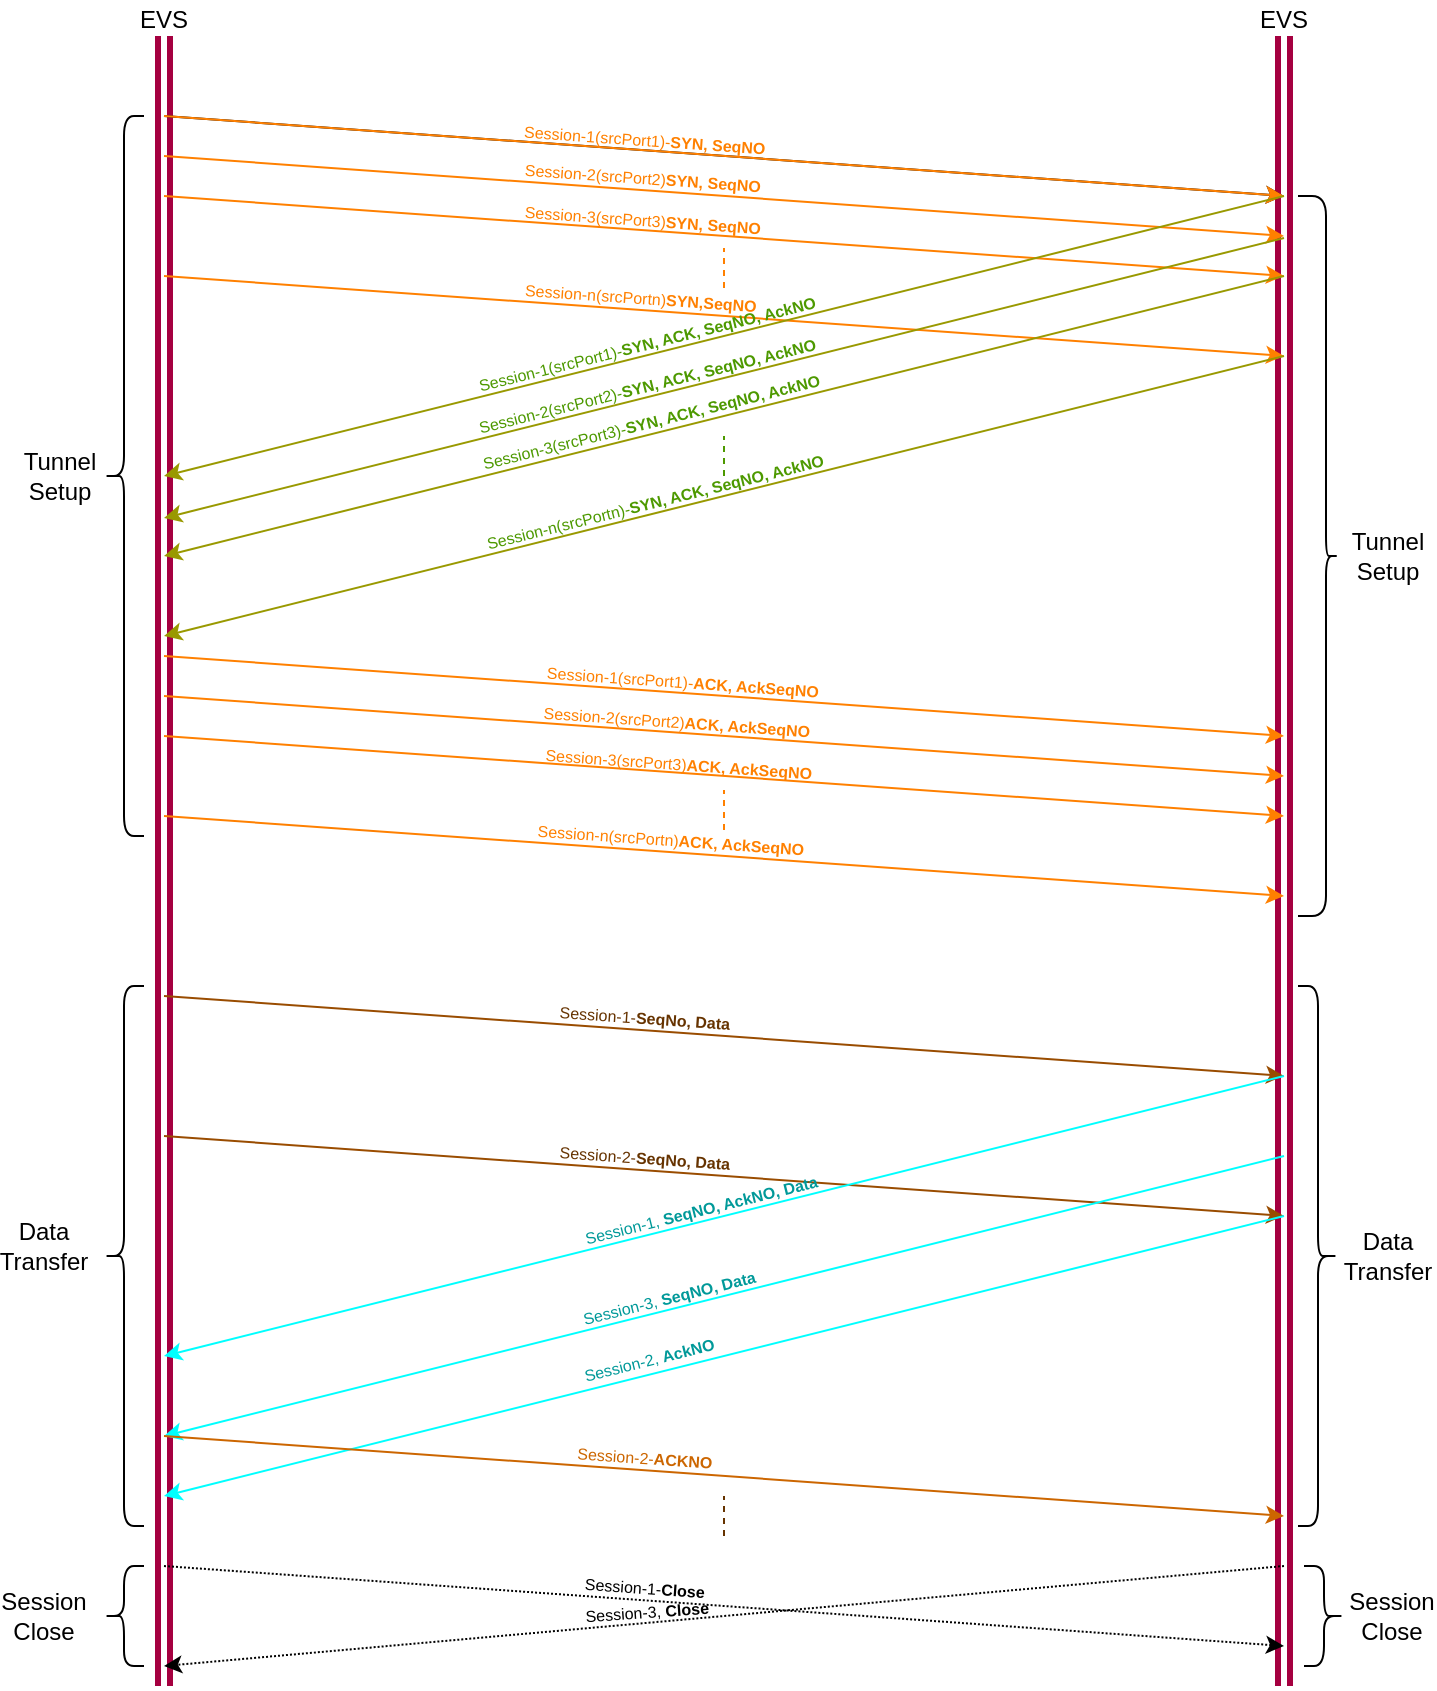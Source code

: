 <mxfile version="12.9.10" type="github">
  <diagram id="DGuxC2egyGF5mKbaKbJq" name="Page-1">
    <mxGraphModel dx="1917" dy="1976" grid="1" gridSize="10" guides="1" tooltips="1" connect="1" arrows="1" fold="1" page="1" pageScale="1" pageWidth="1100" pageHeight="850" math="0" shadow="0">
      <root>
        <mxCell id="0" />
        <mxCell id="1" parent="0" />
        <mxCell id="kNCdPxVCbltuEIP-QBrs-1" value="" style="shape=link;html=1;strokeWidth=3;fillColor=#d80073;strokeColor=#A50040;" edge="1" parent="1">
          <mxGeometry width="50" height="50" relative="1" as="geometry">
            <mxPoint x="210" y="840" as="sourcePoint" />
            <mxPoint x="210" y="15" as="targetPoint" />
          </mxGeometry>
        </mxCell>
        <mxCell id="kNCdPxVCbltuEIP-QBrs-2" value="" style="shape=link;html=1;strokeWidth=3;fillColor=#d80073;strokeColor=#A50040;" edge="1" parent="1">
          <mxGeometry width="50" height="50" relative="1" as="geometry">
            <mxPoint x="770" y="840" as="sourcePoint" />
            <mxPoint x="770" y="15" as="targetPoint" />
          </mxGeometry>
        </mxCell>
        <mxCell id="kNCdPxVCbltuEIP-QBrs-3" value="" style="endArrow=classic;html=1;strokeColor=#000000;strokeWidth=1;" edge="1" parent="1">
          <mxGeometry width="50" height="50" relative="1" as="geometry">
            <mxPoint x="210" y="55" as="sourcePoint" />
            <mxPoint x="770" y="95" as="targetPoint" />
          </mxGeometry>
        </mxCell>
        <mxCell id="kNCdPxVCbltuEIP-QBrs-4" value="" style="endArrow=classic;html=1;strokeColor=#FF8000;strokeWidth=1;" edge="1" parent="1">
          <mxGeometry width="50" height="50" relative="1" as="geometry">
            <mxPoint x="210" y="55" as="sourcePoint" />
            <mxPoint x="770" y="95" as="targetPoint" />
          </mxGeometry>
        </mxCell>
        <mxCell id="kNCdPxVCbltuEIP-QBrs-9" value="&lt;font style=&quot;font-size: 8px&quot; color=&quot;#ff8000&quot;&gt;Session-1(srcPort1)-&lt;b&gt;SYN, SeqNO&lt;/b&gt;&lt;/font&gt;" style="text;html=1;align=center;verticalAlign=middle;resizable=0;points=[];rotation=4;" vertex="1" connectable="0" parent="kNCdPxVCbltuEIP-QBrs-4">
          <mxGeometry x="-0.03" y="1" relative="1" as="geometry">
            <mxPoint x="-31.78" y="-8" as="offset" />
          </mxGeometry>
        </mxCell>
        <mxCell id="kNCdPxVCbltuEIP-QBrs-5" value="" style="endArrow=classic;html=1;strokeColor=#FF8000;strokeWidth=1;" edge="1" parent="1">
          <mxGeometry width="50" height="50" relative="1" as="geometry">
            <mxPoint x="210" y="75" as="sourcePoint" />
            <mxPoint x="770" y="115" as="targetPoint" />
          </mxGeometry>
        </mxCell>
        <mxCell id="kNCdPxVCbltuEIP-QBrs-10" value="&lt;font color=&quot;#ff8000&quot;&gt;&lt;span style=&quot;font-size: 8px&quot;&gt;Session-2(srcPort2)&lt;/span&gt;&lt;b style=&quot;font-size: 8px&quot;&gt;SYN, SeqNO&lt;/b&gt;&lt;/font&gt;&lt;span style=&quot;font-size: 8px&quot;&gt;&lt;br&gt;&lt;/span&gt;" style="text;html=1;align=center;verticalAlign=middle;resizable=0;points=[];rotation=4;" vertex="1" connectable="0" parent="kNCdPxVCbltuEIP-QBrs-5">
          <mxGeometry x="-0.044" y="-1" relative="1" as="geometry">
            <mxPoint x="-28.65" y="-10.12" as="offset" />
          </mxGeometry>
        </mxCell>
        <mxCell id="kNCdPxVCbltuEIP-QBrs-6" value="" style="endArrow=classic;html=1;strokeColor=#FF8000;strokeWidth=1;" edge="1" parent="1">
          <mxGeometry width="50" height="50" relative="1" as="geometry">
            <mxPoint x="210" y="95" as="sourcePoint" />
            <mxPoint x="770" y="135" as="targetPoint" />
          </mxGeometry>
        </mxCell>
        <mxCell id="kNCdPxVCbltuEIP-QBrs-11" value="&lt;font color=&quot;#ff8000&quot;&gt;&lt;span style=&quot;font-size: 8px&quot;&gt;Session-3(srcPort3)&lt;/span&gt;&lt;b style=&quot;font-size: 8px&quot;&gt;SYN, SeqNO&lt;/b&gt;&lt;/font&gt;" style="text;html=1;align=center;verticalAlign=middle;resizable=0;points=[];rotation=4;" vertex="1" connectable="0" parent="kNCdPxVCbltuEIP-QBrs-6">
          <mxGeometry x="-0.084" y="-1" relative="1" as="geometry">
            <mxPoint x="-17.48" y="-9" as="offset" />
          </mxGeometry>
        </mxCell>
        <mxCell id="kNCdPxVCbltuEIP-QBrs-7" value="" style="endArrow=classic;html=1;strokeColor=#FF8000;strokeWidth=1;" edge="1" parent="1">
          <mxGeometry width="50" height="50" relative="1" as="geometry">
            <mxPoint x="210" y="135" as="sourcePoint" />
            <mxPoint x="770" y="175" as="targetPoint" />
          </mxGeometry>
        </mxCell>
        <mxCell id="kNCdPxVCbltuEIP-QBrs-12" value="&lt;font color=&quot;#ff8000&quot;&gt;&lt;span style=&quot;font-size: 8px&quot;&gt;Session-n(srcPortn)&lt;/span&gt;&lt;b style=&quot;font-size: 8px&quot;&gt;SYN,SeqNO&lt;/b&gt;&lt;/font&gt;" style="text;html=1;align=center;verticalAlign=middle;resizable=0;points=[];rotation=4;" vertex="1" connectable="0" parent="kNCdPxVCbltuEIP-QBrs-7">
          <mxGeometry x="-0.097" relative="1" as="geometry">
            <mxPoint x="-15.16" y="-8.08" as="offset" />
          </mxGeometry>
        </mxCell>
        <mxCell id="kNCdPxVCbltuEIP-QBrs-8" value="" style="endArrow=none;dashed=1;html=1;strokeColor=#FF8000;strokeWidth=1;" edge="1" parent="1">
          <mxGeometry width="50" height="50" relative="1" as="geometry">
            <mxPoint x="490" y="141" as="sourcePoint" />
            <mxPoint x="490" y="121" as="targetPoint" />
          </mxGeometry>
        </mxCell>
        <mxCell id="kNCdPxVCbltuEIP-QBrs-14" value="" style="endArrow=classic;html=1;strokeColor=#999900;strokeWidth=1;" edge="1" parent="1">
          <mxGeometry width="50" height="50" relative="1" as="geometry">
            <mxPoint x="770" y="95" as="sourcePoint" />
            <mxPoint x="210" y="235" as="targetPoint" />
          </mxGeometry>
        </mxCell>
        <mxCell id="kNCdPxVCbltuEIP-QBrs-15" value="&lt;font style=&quot;font-size: 8px&quot; color=&quot;#4d9900&quot;&gt;Session-1(srcPort1)-&lt;b&gt;SYN, ACK, SeqNO, AckNO&lt;/b&gt;&lt;/font&gt;" style="text;html=1;align=center;verticalAlign=middle;resizable=0;points=[];rotation=346;" vertex="1" connectable="0" parent="kNCdPxVCbltuEIP-QBrs-14">
          <mxGeometry x="-0.03" y="1" relative="1" as="geometry">
            <mxPoint x="-47.6" y="4.12" as="offset" />
          </mxGeometry>
        </mxCell>
        <mxCell id="kNCdPxVCbltuEIP-QBrs-18" value="" style="endArrow=classic;html=1;strokeColor=#999900;strokeWidth=1;" edge="1" parent="1">
          <mxGeometry width="50" height="50" relative="1" as="geometry">
            <mxPoint x="770" y="116" as="sourcePoint" />
            <mxPoint x="210" y="256" as="targetPoint" />
          </mxGeometry>
        </mxCell>
        <mxCell id="kNCdPxVCbltuEIP-QBrs-19" value="&lt;font style=&quot;font-size: 8px&quot; color=&quot;#4d9900&quot;&gt;Session-2(srcPort2)-&lt;b&gt;SYN, ACK, SeqNO, AckNO&lt;/b&gt;&lt;/font&gt;" style="text;html=1;align=center;verticalAlign=middle;resizable=0;points=[];rotation=346;" vertex="1" connectable="0" parent="kNCdPxVCbltuEIP-QBrs-18">
          <mxGeometry x="-0.03" y="1" relative="1" as="geometry">
            <mxPoint x="-47.6" y="4" as="offset" />
          </mxGeometry>
        </mxCell>
        <mxCell id="kNCdPxVCbltuEIP-QBrs-20" value="" style="endArrow=classic;html=1;strokeColor=#999900;strokeWidth=1;" edge="1" parent="1">
          <mxGeometry width="50" height="50" relative="1" as="geometry">
            <mxPoint x="770" y="135" as="sourcePoint" />
            <mxPoint x="210" y="275" as="targetPoint" />
          </mxGeometry>
        </mxCell>
        <mxCell id="kNCdPxVCbltuEIP-QBrs-21" value="&lt;font style=&quot;font-size: 8px&quot; color=&quot;#4d9900&quot;&gt;Session-3(srcPort3)-&lt;b&gt;SYN, ACK, SeqNO, AckNO&lt;/b&gt;&lt;/font&gt;" style="text;html=1;align=center;verticalAlign=middle;resizable=0;points=[];rotation=346;" vertex="1" connectable="0" parent="kNCdPxVCbltuEIP-QBrs-20">
          <mxGeometry x="-0.03" y="1" relative="1" as="geometry">
            <mxPoint x="-45.6" y="3" as="offset" />
          </mxGeometry>
        </mxCell>
        <mxCell id="kNCdPxVCbltuEIP-QBrs-22" value="" style="endArrow=none;dashed=1;html=1;strokeColor=#4D9900;strokeWidth=1;" edge="1" parent="1">
          <mxGeometry width="50" height="50" relative="1" as="geometry">
            <mxPoint x="490" y="235" as="sourcePoint" />
            <mxPoint x="490" y="215" as="targetPoint" />
          </mxGeometry>
        </mxCell>
        <mxCell id="kNCdPxVCbltuEIP-QBrs-23" value="" style="endArrow=classic;html=1;strokeColor=#999900;strokeWidth=1;" edge="1" parent="1">
          <mxGeometry width="50" height="50" relative="1" as="geometry">
            <mxPoint x="770" y="175" as="sourcePoint" />
            <mxPoint x="210" y="315" as="targetPoint" />
          </mxGeometry>
        </mxCell>
        <mxCell id="kNCdPxVCbltuEIP-QBrs-24" value="&lt;font style=&quot;font-size: 8px&quot; color=&quot;#4d9900&quot;&gt;Session-n(srcPortn)-&lt;b&gt;SYN, ACK, SeqNO, AckNO&lt;/b&gt;&lt;/font&gt;" style="text;html=1;align=center;verticalAlign=middle;resizable=0;points=[];rotation=346;" vertex="1" connectable="0" parent="kNCdPxVCbltuEIP-QBrs-23">
          <mxGeometry x="-0.03" y="1" relative="1" as="geometry">
            <mxPoint x="-43.6" y="3.12" as="offset" />
          </mxGeometry>
        </mxCell>
        <mxCell id="kNCdPxVCbltuEIP-QBrs-25" value="" style="endArrow=classic;html=1;strokeColor=#FF8000;strokeWidth=1;" edge="1" parent="1">
          <mxGeometry width="50" height="50" relative="1" as="geometry">
            <mxPoint x="210" y="325" as="sourcePoint" />
            <mxPoint x="770" y="365" as="targetPoint" />
          </mxGeometry>
        </mxCell>
        <mxCell id="kNCdPxVCbltuEIP-QBrs-26" value="&lt;font style=&quot;font-size: 8px&quot; color=&quot;#ff8000&quot;&gt;Session-1(srcPort1)-&lt;b&gt;ACK, AckSeqNO&lt;/b&gt;&lt;/font&gt;" style="text;html=1;align=center;verticalAlign=middle;resizable=0;points=[];rotation=4;" vertex="1" connectable="0" parent="kNCdPxVCbltuEIP-QBrs-25">
          <mxGeometry x="-0.03" y="1" relative="1" as="geometry">
            <mxPoint x="-13" y="-6.41" as="offset" />
          </mxGeometry>
        </mxCell>
        <mxCell id="kNCdPxVCbltuEIP-QBrs-27" value="" style="endArrow=classic;html=1;strokeColor=#FF8000;strokeWidth=1;" edge="1" parent="1">
          <mxGeometry width="50" height="50" relative="1" as="geometry">
            <mxPoint x="210" y="345" as="sourcePoint" />
            <mxPoint x="770" y="385" as="targetPoint" />
          </mxGeometry>
        </mxCell>
        <mxCell id="kNCdPxVCbltuEIP-QBrs-28" value="&lt;font color=&quot;#ff8000&quot;&gt;&lt;span style=&quot;font-size: 8px&quot;&gt;Session-2(srcPort2)&lt;b&gt;ACK, AckSeqNO&lt;/b&gt;&lt;/span&gt;&lt;/font&gt;&lt;span style=&quot;font-size: 8px&quot;&gt;&lt;br&gt;&lt;/span&gt;" style="text;html=1;align=center;verticalAlign=middle;resizable=0;points=[];rotation=4;" vertex="1" connectable="0" parent="kNCdPxVCbltuEIP-QBrs-27">
          <mxGeometry x="-0.044" y="-1" relative="1" as="geometry">
            <mxPoint x="-11.52" y="-8.11" as="offset" />
          </mxGeometry>
        </mxCell>
        <mxCell id="kNCdPxVCbltuEIP-QBrs-29" value="" style="endArrow=classic;html=1;strokeColor=#FF8000;strokeWidth=1;" edge="1" parent="1">
          <mxGeometry width="50" height="50" relative="1" as="geometry">
            <mxPoint x="210" y="365" as="sourcePoint" />
            <mxPoint x="770" y="405" as="targetPoint" />
          </mxGeometry>
        </mxCell>
        <mxCell id="kNCdPxVCbltuEIP-QBrs-30" value="&lt;font color=&quot;#ff8000&quot;&gt;&lt;span style=&quot;font-size: 8px&quot;&gt;Session-3(srcPort3)&lt;b&gt;ACK, AckSeqNO&lt;/b&gt;&lt;/span&gt;&lt;/font&gt;" style="text;html=1;align=center;verticalAlign=middle;resizable=0;points=[];rotation=4;" vertex="1" connectable="0" parent="kNCdPxVCbltuEIP-QBrs-29">
          <mxGeometry x="-0.084" y="-1" relative="1" as="geometry">
            <mxPoint y="-7" as="offset" />
          </mxGeometry>
        </mxCell>
        <mxCell id="kNCdPxVCbltuEIP-QBrs-31" value="" style="endArrow=classic;html=1;strokeColor=#FF8000;strokeWidth=1;" edge="1" parent="1">
          <mxGeometry width="50" height="50" relative="1" as="geometry">
            <mxPoint x="210" y="405" as="sourcePoint" />
            <mxPoint x="770" y="445" as="targetPoint" />
          </mxGeometry>
        </mxCell>
        <mxCell id="kNCdPxVCbltuEIP-QBrs-32" value="&lt;font color=&quot;#ff8000&quot;&gt;&lt;span style=&quot;font-size: 8px&quot;&gt;Session-n(srcPortn)&lt;b&gt;ACK, AckSeqNO&lt;/b&gt;&lt;/span&gt;&lt;/font&gt;" style="text;html=1;align=center;verticalAlign=middle;resizable=0;points=[];rotation=4;" vertex="1" connectable="0" parent="kNCdPxVCbltuEIP-QBrs-31">
          <mxGeometry x="-0.097" relative="1" as="geometry">
            <mxPoint y="-7" as="offset" />
          </mxGeometry>
        </mxCell>
        <mxCell id="kNCdPxVCbltuEIP-QBrs-33" value="" style="endArrow=none;dashed=1;html=1;strokeColor=#FF8000;strokeWidth=1;" edge="1" parent="1">
          <mxGeometry width="50" height="50" relative="1" as="geometry">
            <mxPoint x="490" y="412" as="sourcePoint" />
            <mxPoint x="490" y="392" as="targetPoint" />
          </mxGeometry>
        </mxCell>
        <mxCell id="kNCdPxVCbltuEIP-QBrs-34" value="" style="shape=curlyBracket;whiteSpace=wrap;html=1;rounded=1;" vertex="1" parent="1">
          <mxGeometry x="180" y="55" width="20" height="360" as="geometry" />
        </mxCell>
        <mxCell id="kNCdPxVCbltuEIP-QBrs-35" value="" style="shape=curlyBracket;whiteSpace=wrap;html=1;rounded=1;rotation=-180;size=0.3;" vertex="1" parent="1">
          <mxGeometry x="777" y="95" width="20" height="360" as="geometry" />
        </mxCell>
        <mxCell id="kNCdPxVCbltuEIP-QBrs-38" value="EVS" style="text;html=1;strokeColor=none;fillColor=none;align=center;verticalAlign=middle;whiteSpace=wrap;rounded=0;" vertex="1" parent="1">
          <mxGeometry x="190" y="-3" width="40" height="20" as="geometry" />
        </mxCell>
        <mxCell id="kNCdPxVCbltuEIP-QBrs-39" value="EVS" style="text;html=1;strokeColor=none;fillColor=none;align=center;verticalAlign=middle;whiteSpace=wrap;rounded=0;" vertex="1" parent="1">
          <mxGeometry x="750" y="-3" width="40" height="20" as="geometry" />
        </mxCell>
        <mxCell id="kNCdPxVCbltuEIP-QBrs-40" value="Tunnel&lt;br&gt;Setup" style="text;html=1;strokeColor=none;fillColor=none;align=center;verticalAlign=middle;whiteSpace=wrap;rounded=0;" vertex="1" parent="1">
          <mxGeometry x="802" y="265" width="40" height="20" as="geometry" />
        </mxCell>
        <mxCell id="kNCdPxVCbltuEIP-QBrs-41" value="Tunnel&lt;br&gt;Setup" style="text;html=1;strokeColor=none;fillColor=none;align=center;verticalAlign=middle;whiteSpace=wrap;rounded=0;" vertex="1" parent="1">
          <mxGeometry x="138" y="225" width="40" height="20" as="geometry" />
        </mxCell>
        <mxCell id="kNCdPxVCbltuEIP-QBrs-43" value="" style="endArrow=classic;html=1;strokeColor=#994C00;strokeWidth=1;" edge="1" parent="1">
          <mxGeometry width="50" height="50" relative="1" as="geometry">
            <mxPoint x="210" y="495" as="sourcePoint" />
            <mxPoint x="770" y="535" as="targetPoint" />
          </mxGeometry>
        </mxCell>
        <mxCell id="kNCdPxVCbltuEIP-QBrs-44" value="&lt;span style=&quot;font-size: 8px&quot;&gt;&lt;font color=&quot;#663300&quot;&gt;Session-1-&lt;b&gt;SeqNo, Data&lt;/b&gt;&lt;/font&gt;&lt;/span&gt;" style="text;html=1;align=center;verticalAlign=middle;resizable=0;points=[];rotation=4;" vertex="1" connectable="0" parent="kNCdPxVCbltuEIP-QBrs-43">
          <mxGeometry x="-0.206" y="2" relative="1" as="geometry">
            <mxPoint x="17.57" y="-3.88" as="offset" />
          </mxGeometry>
        </mxCell>
        <mxCell id="kNCdPxVCbltuEIP-QBrs-45" value="" style="endArrow=classic;html=1;strokeColor=#994C00;strokeWidth=1;" edge="1" parent="1">
          <mxGeometry width="50" height="50" relative="1" as="geometry">
            <mxPoint x="210" y="565" as="sourcePoint" />
            <mxPoint x="770" y="605" as="targetPoint" />
          </mxGeometry>
        </mxCell>
        <mxCell id="kNCdPxVCbltuEIP-QBrs-46" value="&lt;span style=&quot;font-size: 8px&quot;&gt;&lt;font color=&quot;#663300&quot;&gt;Session-2-&lt;b&gt;SeqNo, Data&lt;/b&gt;&lt;/font&gt;&lt;/span&gt;" style="text;html=1;align=center;verticalAlign=middle;resizable=0;points=[];rotation=4;" vertex="1" connectable="0" parent="kNCdPxVCbltuEIP-QBrs-45">
          <mxGeometry x="-0.206" y="2" relative="1" as="geometry">
            <mxPoint x="17.57" y="-3.88" as="offset" />
          </mxGeometry>
        </mxCell>
        <mxCell id="kNCdPxVCbltuEIP-QBrs-47" value="" style="endArrow=none;dashed=1;html=1;strokeColor=#663300;strokeWidth=1;" edge="1" parent="1">
          <mxGeometry width="50" height="50" relative="1" as="geometry">
            <mxPoint x="490" y="765" as="sourcePoint" />
            <mxPoint x="490" y="745" as="targetPoint" />
          </mxGeometry>
        </mxCell>
        <mxCell id="kNCdPxVCbltuEIP-QBrs-48" value="" style="endArrow=classic;html=1;strokeColor=#00FFFF;strokeWidth=1;" edge="1" parent="1">
          <mxGeometry width="50" height="50" relative="1" as="geometry">
            <mxPoint x="770" y="535" as="sourcePoint" />
            <mxPoint x="210" y="675" as="targetPoint" />
          </mxGeometry>
        </mxCell>
        <mxCell id="kNCdPxVCbltuEIP-QBrs-49" value="&lt;font style=&quot;font-size: 8px&quot; color=&quot;#009999&quot;&gt;Session-1,&lt;b&gt;&amp;nbsp;SeqNO, AckNO, Data&lt;/b&gt;&lt;/font&gt;" style="text;html=1;align=center;verticalAlign=middle;resizable=0;points=[];rotation=346;" vertex="1" connectable="0" parent="kNCdPxVCbltuEIP-QBrs-48">
          <mxGeometry x="-0.03" y="1" relative="1" as="geometry">
            <mxPoint x="-20.6" y="-2.88" as="offset" />
          </mxGeometry>
        </mxCell>
        <mxCell id="kNCdPxVCbltuEIP-QBrs-51" value="" style="endArrow=classic;html=1;strokeColor=#00FFFF;strokeWidth=1;" edge="1" parent="1">
          <mxGeometry width="50" height="50" relative="1" as="geometry">
            <mxPoint x="770" y="575" as="sourcePoint" />
            <mxPoint x="210" y="715" as="targetPoint" />
          </mxGeometry>
        </mxCell>
        <mxCell id="kNCdPxVCbltuEIP-QBrs-52" value="&lt;font style=&quot;font-size: 8px&quot; color=&quot;#009999&quot;&gt;Session-3,&lt;b&gt;&amp;nbsp;SeqNO, Data&lt;/b&gt;&lt;/font&gt;" style="text;html=1;align=center;verticalAlign=middle;resizable=0;points=[];rotation=346;" vertex="1" connectable="0" parent="kNCdPxVCbltuEIP-QBrs-51">
          <mxGeometry x="-0.03" y="1" relative="1" as="geometry">
            <mxPoint x="-36.6" y="1.12" as="offset" />
          </mxGeometry>
        </mxCell>
        <mxCell id="kNCdPxVCbltuEIP-QBrs-55" value="" style="endArrow=classic;html=1;strokeColor=#00FFFF;strokeWidth=1;" edge="1" parent="1">
          <mxGeometry width="50" height="50" relative="1" as="geometry">
            <mxPoint x="770" y="605" as="sourcePoint" />
            <mxPoint x="210" y="745" as="targetPoint" />
          </mxGeometry>
        </mxCell>
        <mxCell id="kNCdPxVCbltuEIP-QBrs-56" value="&lt;font style=&quot;font-size: 8px&quot; color=&quot;#009999&quot;&gt;Session-2,&lt;b&gt;&amp;nbsp;AckNO&lt;/b&gt;&lt;/font&gt;" style="text;html=1;align=center;verticalAlign=middle;resizable=0;points=[];rotation=346;" vertex="1" connectable="0" parent="kNCdPxVCbltuEIP-QBrs-55">
          <mxGeometry x="-0.03" y="1" relative="1" as="geometry">
            <mxPoint x="-46.6" y="2.12" as="offset" />
          </mxGeometry>
        </mxCell>
        <mxCell id="kNCdPxVCbltuEIP-QBrs-57" value="" style="endArrow=classic;html=1;strokeColor=#CC6600;strokeWidth=1;" edge="1" parent="1">
          <mxGeometry width="50" height="50" relative="1" as="geometry">
            <mxPoint x="210" y="715" as="sourcePoint" />
            <mxPoint x="770" y="755" as="targetPoint" />
          </mxGeometry>
        </mxCell>
        <mxCell id="kNCdPxVCbltuEIP-QBrs-58" value="&lt;span style=&quot;font-size: 8px&quot;&gt;&lt;font color=&quot;#cc6600&quot;&gt;Session-2-&lt;b&gt;ACKNO&lt;/b&gt;&lt;/font&gt;&lt;/span&gt;" style="text;html=1;align=center;verticalAlign=middle;resizable=0;points=[];rotation=4;" vertex="1" connectable="0" parent="kNCdPxVCbltuEIP-QBrs-57">
          <mxGeometry x="-0.206" y="2" relative="1" as="geometry">
            <mxPoint x="17.57" y="-3.88" as="offset" />
          </mxGeometry>
        </mxCell>
        <mxCell id="kNCdPxVCbltuEIP-QBrs-59" value="" style="endArrow=classic;html=1;strokeColor=#000000;strokeWidth=1;dashed=1;dashPattern=1 1;" edge="1" parent="1">
          <mxGeometry width="50" height="50" relative="1" as="geometry">
            <mxPoint x="210" y="780.0" as="sourcePoint" />
            <mxPoint x="770" y="820.0" as="targetPoint" />
          </mxGeometry>
        </mxCell>
        <mxCell id="kNCdPxVCbltuEIP-QBrs-60" value="&lt;span style=&quot;font-size: 8px&quot;&gt;Session-1-&lt;b&gt;Close&lt;/b&gt;&lt;/span&gt;" style="text;html=1;align=center;verticalAlign=middle;resizable=0;points=[];rotation=4;" vertex="1" connectable="0" parent="kNCdPxVCbltuEIP-QBrs-59">
          <mxGeometry x="-0.206" y="2" relative="1" as="geometry">
            <mxPoint x="17.57" y="-3.88" as="offset" />
          </mxGeometry>
        </mxCell>
        <mxCell id="kNCdPxVCbltuEIP-QBrs-63" value="" style="endArrow=classic;html=1;strokeColor=#000000;strokeWidth=1;dashed=1;dashPattern=1 1;" edge="1" parent="1">
          <mxGeometry width="50" height="50" relative="1" as="geometry">
            <mxPoint x="770" y="780" as="sourcePoint" />
            <mxPoint x="210" y="830" as="targetPoint" />
          </mxGeometry>
        </mxCell>
        <mxCell id="kNCdPxVCbltuEIP-QBrs-64" value="&lt;font style=&quot;font-size: 8px&quot;&gt;Session-3,&lt;b&gt;&amp;nbsp;Close&lt;/b&gt;&lt;/font&gt;" style="text;html=1;align=center;verticalAlign=middle;resizable=0;points=[];rotation=356;" vertex="1" connectable="0" parent="kNCdPxVCbltuEIP-QBrs-63">
          <mxGeometry x="-0.03" y="1" relative="1" as="geometry">
            <mxPoint x="-47.6" y="-3.88" as="offset" />
          </mxGeometry>
        </mxCell>
        <mxCell id="kNCdPxVCbltuEIP-QBrs-65" value="" style="shape=curlyBracket;whiteSpace=wrap;html=1;rounded=1;" vertex="1" parent="1">
          <mxGeometry x="180" y="490" width="20" height="270" as="geometry" />
        </mxCell>
        <mxCell id="kNCdPxVCbltuEIP-QBrs-66" value="" style="shape=curlyBracket;whiteSpace=wrap;html=1;rounded=1;rotation=180;" vertex="1" parent="1">
          <mxGeometry x="777" y="490" width="20" height="270" as="geometry" />
        </mxCell>
        <mxCell id="kNCdPxVCbltuEIP-QBrs-67" value="Data Transfer" style="text;html=1;strokeColor=none;fillColor=none;align=center;verticalAlign=middle;whiteSpace=wrap;rounded=0;" vertex="1" parent="1">
          <mxGeometry x="130" y="610" width="40" height="20" as="geometry" />
        </mxCell>
        <mxCell id="kNCdPxVCbltuEIP-QBrs-68" value="Data Transfer" style="text;html=1;strokeColor=none;fillColor=none;align=center;verticalAlign=middle;whiteSpace=wrap;rounded=0;" vertex="1" parent="1">
          <mxGeometry x="802" y="615" width="40" height="20" as="geometry" />
        </mxCell>
        <mxCell id="kNCdPxVCbltuEIP-QBrs-69" value="" style="shape=curlyBracket;whiteSpace=wrap;html=1;rounded=1;" vertex="1" parent="1">
          <mxGeometry x="180" y="780" width="20" height="50" as="geometry" />
        </mxCell>
        <mxCell id="kNCdPxVCbltuEIP-QBrs-70" value="Session Close" style="text;html=1;strokeColor=none;fillColor=none;align=center;verticalAlign=middle;whiteSpace=wrap;rounded=0;" vertex="1" parent="1">
          <mxGeometry x="130" y="795" width="40" height="20" as="geometry" />
        </mxCell>
        <mxCell id="kNCdPxVCbltuEIP-QBrs-71" value="" style="shape=curlyBracket;whiteSpace=wrap;html=1;rounded=1;rotation=-180;" vertex="1" parent="1">
          <mxGeometry x="780" y="780" width="20" height="50" as="geometry" />
        </mxCell>
        <mxCell id="kNCdPxVCbltuEIP-QBrs-72" value="Session Close" style="text;html=1;strokeColor=none;fillColor=none;align=center;verticalAlign=middle;whiteSpace=wrap;rounded=0;" vertex="1" parent="1">
          <mxGeometry x="804" y="795" width="40" height="20" as="geometry" />
        </mxCell>
      </root>
    </mxGraphModel>
  </diagram>
</mxfile>
